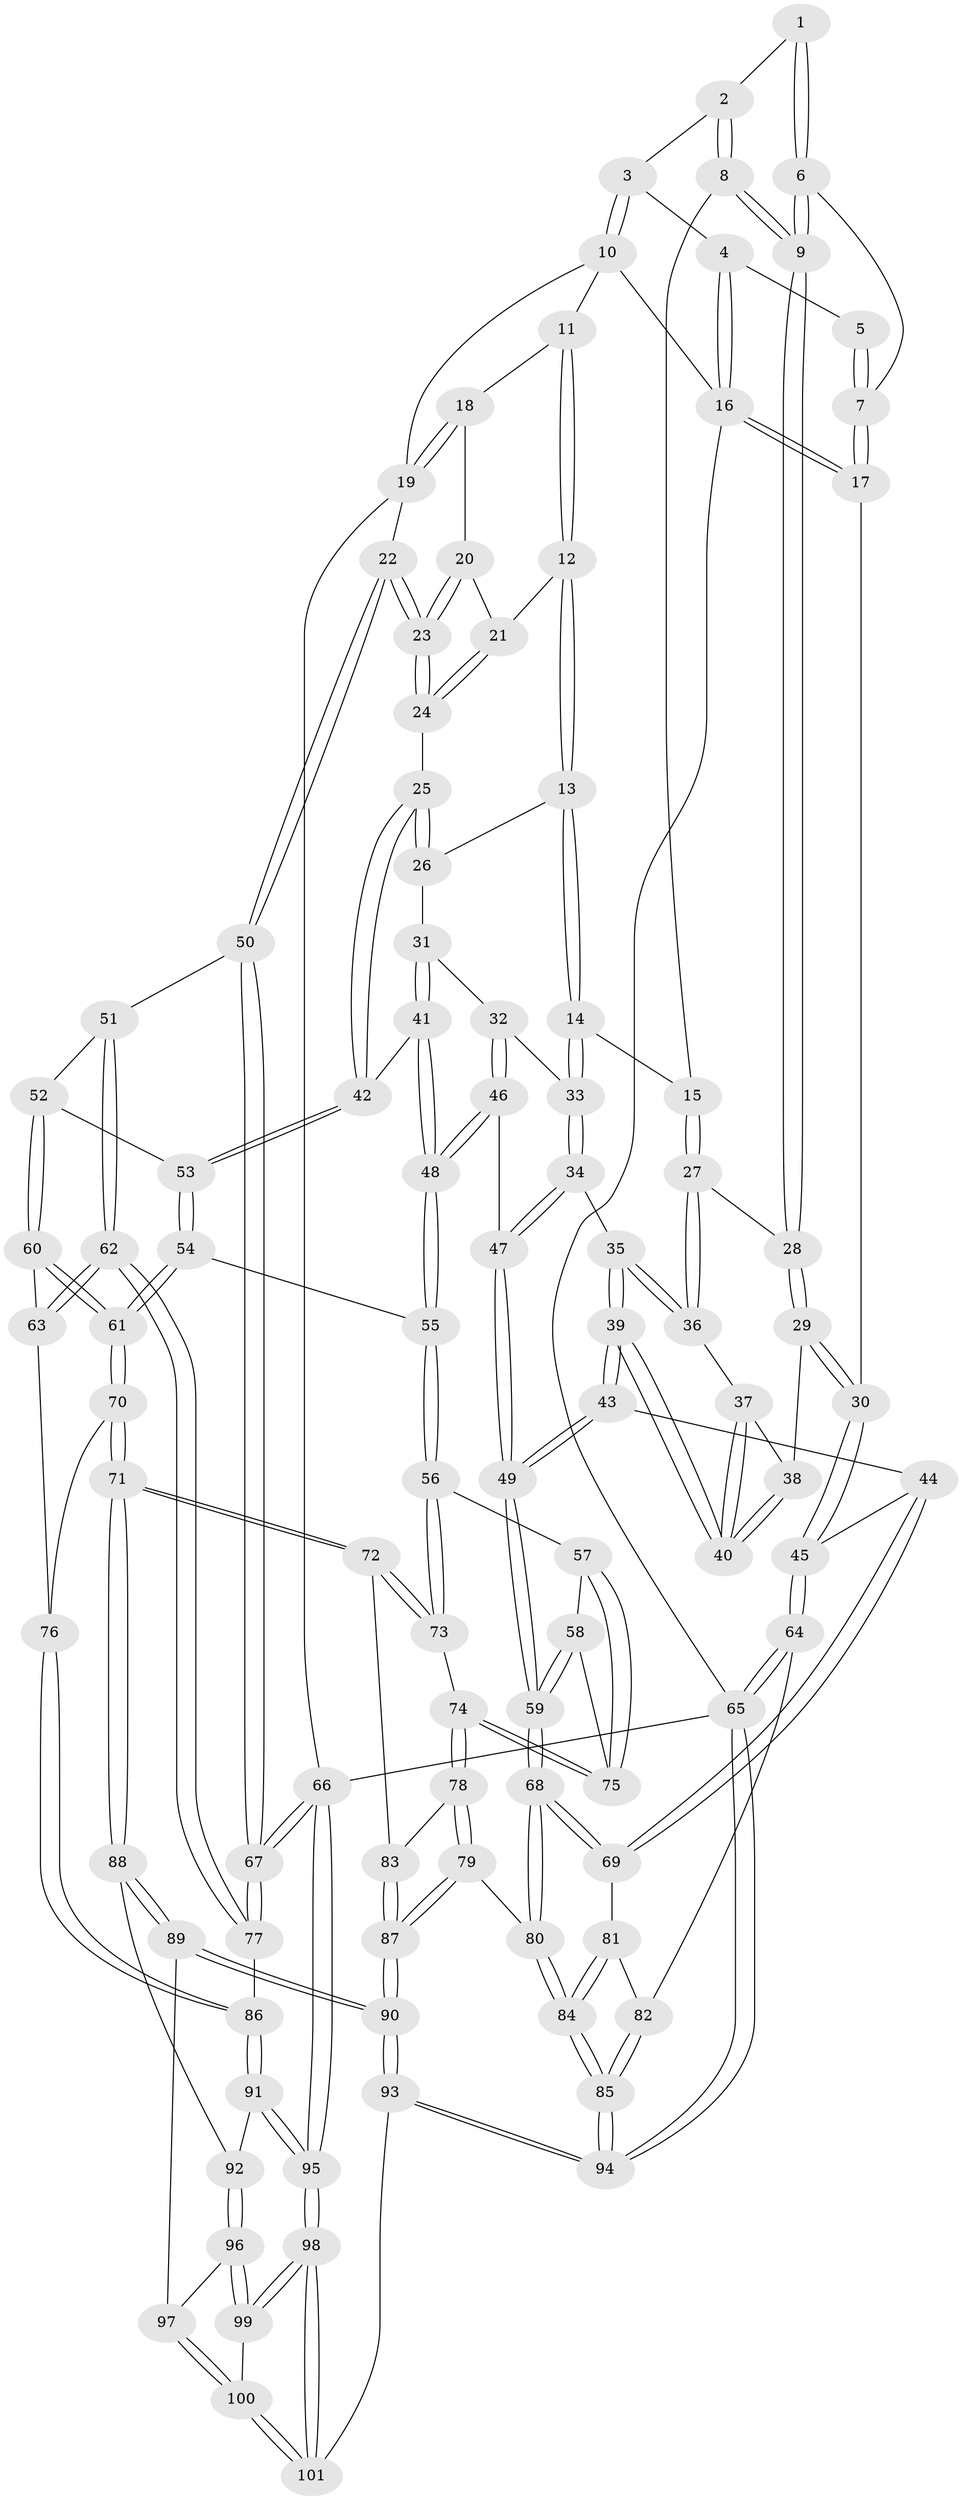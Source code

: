 // Generated by graph-tools (version 1.1) at 2025/38/03/09/25 02:38:52]
// undirected, 101 vertices, 249 edges
graph export_dot {
graph [start="1"]
  node [color=gray90,style=filled];
  1 [pos="+0.2804134258777854+0.09569152890552883"];
  2 [pos="+0.3337133162611298+0.11306970968953906"];
  3 [pos="+0.45313812810231513+0"];
  4 [pos="+0+0"];
  5 [pos="+0.12075831227178938+0"];
  6 [pos="+0.2001928168583207+0.21810619809315793"];
  7 [pos="+0.1893922245191793+0.2113901550126063"];
  8 [pos="+0.34662600465653465+0.14490623934168975"];
  9 [pos="+0.21040681738256636+0.2273785925250014"];
  10 [pos="+0.662861339342632+0"];
  11 [pos="+0.6638536571140441+0"];
  12 [pos="+0.657695342867116+0.024816864774073837"];
  13 [pos="+0.5979653931496803+0.13494841352688897"];
  14 [pos="+0.47680323443917005+0.21744567985485255"];
  15 [pos="+0.40436359872894+0.19164136970003628"];
  16 [pos="+0+0"];
  17 [pos="+0+0.3078783225807508"];
  18 [pos="+0.9180057243856895+0.06421260472073657"];
  19 [pos="+1+0.20199412409012765"];
  20 [pos="+0.9090624103678191+0.1804645091824371"];
  21 [pos="+0.6817396441840317+0.04973146882476666"];
  22 [pos="+1+0.3630073450213939"];
  23 [pos="+1+0.36005361976883893"];
  24 [pos="+0.8654220355628618+0.3610409707743395"];
  25 [pos="+0.8085395984975301+0.3870721934581883"];
  26 [pos="+0.6143600275406351+0.18395854657332458"];
  27 [pos="+0.25493711679098185+0.2862938058052676"];
  28 [pos="+0.22134964951019376+0.2514854880347319"];
  29 [pos="+0.10688781256881742+0.36506874242712295"];
  30 [pos="+0+0.395463117847653"];
  31 [pos="+0.6380538642235436+0.3636354735193789"];
  32 [pos="+0.5222121952758673+0.38929903917403663"];
  33 [pos="+0.4584066643269077+0.2874763640511005"];
  34 [pos="+0.3467190543725406+0.37571214093090793"];
  35 [pos="+0.3159025505269493+0.36370943663266186"];
  36 [pos="+0.2607937081151071+0.30074288040288927"];
  37 [pos="+0.25326153287907216+0.3076999169618772"];
  38 [pos="+0.1516761010790405+0.3777849331718417"];
  39 [pos="+0.2137598081615331+0.4372055474955199"];
  40 [pos="+0.18826297069583933+0.40484673989736875"];
  41 [pos="+0.6627920169344111+0.3875148139164227"];
  42 [pos="+0.7519301546481205+0.42988822633924"];
  43 [pos="+0.19422681655441965+0.5441327957253292"];
  44 [pos="+0.09956992656448128+0.559185305466028"];
  45 [pos="+0+0.5238155481153242"];
  46 [pos="+0.5023619547115208+0.5291967700634096"];
  47 [pos="+0.3820698153944256+0.5105368223437347"];
  48 [pos="+0.512570259480542+0.5378442448211043"];
  49 [pos="+0.2920510426171299+0.580504091352778"];
  50 [pos="+1+0.43398404399184104"];
  51 [pos="+0.7907077417384542+0.5775286120141065"];
  52 [pos="+0.7391355048520158+0.5614951439097233"];
  53 [pos="+0.7239341999912714+0.5472435583666725"];
  54 [pos="+0.6282480243416136+0.5801902549448871"];
  55 [pos="+0.5398180405909405+0.5718920255683629"];
  56 [pos="+0.535976780123024+0.5832342496834336"];
  57 [pos="+0.46737400723270417+0.6472956007547419"];
  58 [pos="+0.33895449401633737+0.6588813678921712"];
  59 [pos="+0.30261819712512145+0.649057667452825"];
  60 [pos="+0.7479374787861114+0.6359912239534836"];
  61 [pos="+0.6725393678900129+0.77835523147644"];
  62 [pos="+0.9680850645926169+0.7319617685867894"];
  63 [pos="+0.7772454618476478+0.687199595983452"];
  64 [pos="+0+0.7627684771948203"];
  65 [pos="+0+1"];
  66 [pos="+1+1"];
  67 [pos="+1+0.6947980091815742"];
  68 [pos="+0.27469973310890394+0.7516800085845355"];
  69 [pos="+0.1804342066858833+0.7589917433259008"];
  70 [pos="+0.6723195687179733+0.8003439413948598"];
  71 [pos="+0.6718142976989872+0.800794057826563"];
  72 [pos="+0.6159161730047338+0.7941562548521024"];
  73 [pos="+0.5430173762067994+0.7301076175818302"];
  74 [pos="+0.4455832293086588+0.7706710049340881"];
  75 [pos="+0.4348343197010567+0.7142488581869443"];
  76 [pos="+0.7261311532897281+0.7929821651526611"];
  77 [pos="+0.9867530522509055+0.7433541688239215"];
  78 [pos="+0.44430402973557415+0.7728471832738583"];
  79 [pos="+0.359634927796534+0.830374689948985"];
  80 [pos="+0.30897228250982217+0.8001069620215393"];
  81 [pos="+0.1539412557276058+0.7765966079825513"];
  82 [pos="+0.10385067481565928+0.7835177358937283"];
  83 [pos="+0.532427321903747+0.8525815753536369"];
  84 [pos="+0.1840161157269797+0.9458525627179419"];
  85 [pos="+0.1369876859573317+1"];
  86 [pos="+0.902503132498574+0.8181813364901245"];
  87 [pos="+0.4424048863039355+1"];
  88 [pos="+0.6730609062330211+0.8383896753703199"];
  89 [pos="+0.671081822944836+0.8925008400454006"];
  90 [pos="+0.44304240594334054+1"];
  91 [pos="+0.8918400289270385+0.8563894674904299"];
  92 [pos="+0.8215095952314037+0.9167079670012638"];
  93 [pos="+0.4233915521748274+1"];
  94 [pos="+0.08174894921987791+1"];
  95 [pos="+1+1"];
  96 [pos="+0.8076757693457112+0.9315229088735192"];
  97 [pos="+0.6975751015339411+0.9214068503113753"];
  98 [pos="+0.8207079101817517+1"];
  99 [pos="+0.795115505007013+1"];
  100 [pos="+0.7013239596434369+0.937660853289032"];
  101 [pos="+0.6881250214467795+1"];
  1 -- 2;
  1 -- 6;
  1 -- 6;
  2 -- 3;
  2 -- 8;
  2 -- 8;
  3 -- 4;
  3 -- 10;
  3 -- 10;
  4 -- 5;
  4 -- 16;
  4 -- 16;
  5 -- 7;
  5 -- 7;
  6 -- 7;
  6 -- 9;
  6 -- 9;
  7 -- 17;
  7 -- 17;
  8 -- 9;
  8 -- 9;
  8 -- 15;
  9 -- 28;
  9 -- 28;
  10 -- 11;
  10 -- 16;
  10 -- 19;
  11 -- 12;
  11 -- 12;
  11 -- 18;
  12 -- 13;
  12 -- 13;
  12 -- 21;
  13 -- 14;
  13 -- 14;
  13 -- 26;
  14 -- 15;
  14 -- 33;
  14 -- 33;
  15 -- 27;
  15 -- 27;
  16 -- 17;
  16 -- 17;
  16 -- 65;
  17 -- 30;
  18 -- 19;
  18 -- 19;
  18 -- 20;
  19 -- 22;
  19 -- 66;
  20 -- 21;
  20 -- 23;
  20 -- 23;
  21 -- 24;
  21 -- 24;
  22 -- 23;
  22 -- 23;
  22 -- 50;
  22 -- 50;
  23 -- 24;
  23 -- 24;
  24 -- 25;
  25 -- 26;
  25 -- 26;
  25 -- 42;
  25 -- 42;
  26 -- 31;
  27 -- 28;
  27 -- 36;
  27 -- 36;
  28 -- 29;
  28 -- 29;
  29 -- 30;
  29 -- 30;
  29 -- 38;
  30 -- 45;
  30 -- 45;
  31 -- 32;
  31 -- 41;
  31 -- 41;
  32 -- 33;
  32 -- 46;
  32 -- 46;
  33 -- 34;
  33 -- 34;
  34 -- 35;
  34 -- 47;
  34 -- 47;
  35 -- 36;
  35 -- 36;
  35 -- 39;
  35 -- 39;
  36 -- 37;
  37 -- 38;
  37 -- 40;
  37 -- 40;
  38 -- 40;
  38 -- 40;
  39 -- 40;
  39 -- 40;
  39 -- 43;
  39 -- 43;
  41 -- 42;
  41 -- 48;
  41 -- 48;
  42 -- 53;
  42 -- 53;
  43 -- 44;
  43 -- 49;
  43 -- 49;
  44 -- 45;
  44 -- 69;
  44 -- 69;
  45 -- 64;
  45 -- 64;
  46 -- 47;
  46 -- 48;
  46 -- 48;
  47 -- 49;
  47 -- 49;
  48 -- 55;
  48 -- 55;
  49 -- 59;
  49 -- 59;
  50 -- 51;
  50 -- 67;
  50 -- 67;
  51 -- 52;
  51 -- 62;
  51 -- 62;
  52 -- 53;
  52 -- 60;
  52 -- 60;
  53 -- 54;
  53 -- 54;
  54 -- 55;
  54 -- 61;
  54 -- 61;
  55 -- 56;
  55 -- 56;
  56 -- 57;
  56 -- 73;
  56 -- 73;
  57 -- 58;
  57 -- 75;
  57 -- 75;
  58 -- 59;
  58 -- 59;
  58 -- 75;
  59 -- 68;
  59 -- 68;
  60 -- 61;
  60 -- 61;
  60 -- 63;
  61 -- 70;
  61 -- 70;
  62 -- 63;
  62 -- 63;
  62 -- 77;
  62 -- 77;
  63 -- 76;
  64 -- 65;
  64 -- 65;
  64 -- 82;
  65 -- 94;
  65 -- 94;
  65 -- 66;
  66 -- 67;
  66 -- 67;
  66 -- 95;
  66 -- 95;
  67 -- 77;
  67 -- 77;
  68 -- 69;
  68 -- 69;
  68 -- 80;
  68 -- 80;
  69 -- 81;
  70 -- 71;
  70 -- 71;
  70 -- 76;
  71 -- 72;
  71 -- 72;
  71 -- 88;
  71 -- 88;
  72 -- 73;
  72 -- 73;
  72 -- 83;
  73 -- 74;
  74 -- 75;
  74 -- 75;
  74 -- 78;
  74 -- 78;
  76 -- 86;
  76 -- 86;
  77 -- 86;
  78 -- 79;
  78 -- 79;
  78 -- 83;
  79 -- 80;
  79 -- 87;
  79 -- 87;
  80 -- 84;
  80 -- 84;
  81 -- 82;
  81 -- 84;
  81 -- 84;
  82 -- 85;
  82 -- 85;
  83 -- 87;
  83 -- 87;
  84 -- 85;
  84 -- 85;
  85 -- 94;
  85 -- 94;
  86 -- 91;
  86 -- 91;
  87 -- 90;
  87 -- 90;
  88 -- 89;
  88 -- 89;
  88 -- 92;
  89 -- 90;
  89 -- 90;
  89 -- 97;
  90 -- 93;
  90 -- 93;
  91 -- 92;
  91 -- 95;
  91 -- 95;
  92 -- 96;
  92 -- 96;
  93 -- 94;
  93 -- 94;
  93 -- 101;
  95 -- 98;
  95 -- 98;
  96 -- 97;
  96 -- 99;
  96 -- 99;
  97 -- 100;
  97 -- 100;
  98 -- 99;
  98 -- 99;
  98 -- 101;
  98 -- 101;
  99 -- 100;
  100 -- 101;
  100 -- 101;
}

